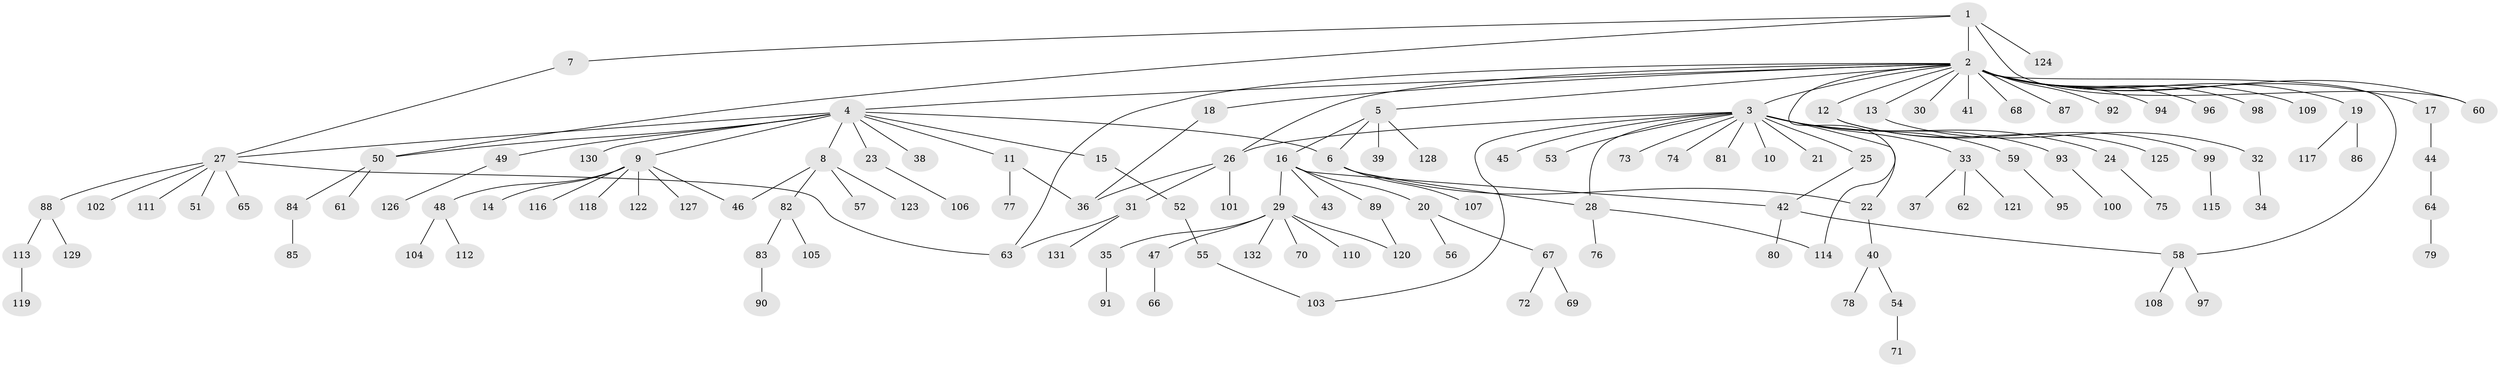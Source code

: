 // coarse degree distribution, {5: 0.030612244897959183, 22: 0.01020408163265306, 17: 0.01020408163265306, 14: 0.01020408163265306, 4: 0.05102040816326531, 6: 0.02040816326530612, 7: 0.02040816326530612, 1: 0.6020408163265306, 2: 0.17346938775510204, 3: 0.07142857142857142}
// Generated by graph-tools (version 1.1) at 2025/23/03/03/25 07:23:53]
// undirected, 132 vertices, 148 edges
graph export_dot {
graph [start="1"]
  node [color=gray90,style=filled];
  1;
  2;
  3;
  4;
  5;
  6;
  7;
  8;
  9;
  10;
  11;
  12;
  13;
  14;
  15;
  16;
  17;
  18;
  19;
  20;
  21;
  22;
  23;
  24;
  25;
  26;
  27;
  28;
  29;
  30;
  31;
  32;
  33;
  34;
  35;
  36;
  37;
  38;
  39;
  40;
  41;
  42;
  43;
  44;
  45;
  46;
  47;
  48;
  49;
  50;
  51;
  52;
  53;
  54;
  55;
  56;
  57;
  58;
  59;
  60;
  61;
  62;
  63;
  64;
  65;
  66;
  67;
  68;
  69;
  70;
  71;
  72;
  73;
  74;
  75;
  76;
  77;
  78;
  79;
  80;
  81;
  82;
  83;
  84;
  85;
  86;
  87;
  88;
  89;
  90;
  91;
  92;
  93;
  94;
  95;
  96;
  97;
  98;
  99;
  100;
  101;
  102;
  103;
  104;
  105;
  106;
  107;
  108;
  109;
  110;
  111;
  112;
  113;
  114;
  115;
  116;
  117;
  118;
  119;
  120;
  121;
  122;
  123;
  124;
  125;
  126;
  127;
  128;
  129;
  130;
  131;
  132;
  1 -- 2;
  1 -- 7;
  1 -- 50;
  1 -- 60;
  1 -- 124;
  2 -- 3;
  2 -- 4;
  2 -- 5;
  2 -- 12;
  2 -- 13;
  2 -- 17;
  2 -- 18;
  2 -- 19;
  2 -- 26;
  2 -- 30;
  2 -- 41;
  2 -- 58;
  2 -- 60;
  2 -- 63;
  2 -- 68;
  2 -- 87;
  2 -- 92;
  2 -- 94;
  2 -- 96;
  2 -- 98;
  2 -- 109;
  2 -- 114;
  3 -- 10;
  3 -- 21;
  3 -- 22;
  3 -- 24;
  3 -- 25;
  3 -- 26;
  3 -- 28;
  3 -- 33;
  3 -- 45;
  3 -- 53;
  3 -- 59;
  3 -- 73;
  3 -- 74;
  3 -- 81;
  3 -- 93;
  3 -- 103;
  4 -- 6;
  4 -- 8;
  4 -- 9;
  4 -- 11;
  4 -- 15;
  4 -- 23;
  4 -- 27;
  4 -- 38;
  4 -- 49;
  4 -- 50;
  4 -- 130;
  5 -- 6;
  5 -- 16;
  5 -- 39;
  5 -- 128;
  6 -- 22;
  6 -- 28;
  6 -- 107;
  7 -- 27;
  8 -- 46;
  8 -- 57;
  8 -- 82;
  8 -- 123;
  9 -- 14;
  9 -- 46;
  9 -- 48;
  9 -- 116;
  9 -- 118;
  9 -- 122;
  9 -- 127;
  11 -- 36;
  11 -- 77;
  12 -- 99;
  12 -- 125;
  13 -- 32;
  15 -- 52;
  16 -- 20;
  16 -- 29;
  16 -- 42;
  16 -- 43;
  16 -- 89;
  17 -- 44;
  18 -- 36;
  19 -- 86;
  19 -- 117;
  20 -- 56;
  20 -- 67;
  22 -- 40;
  23 -- 106;
  24 -- 75;
  25 -- 42;
  26 -- 31;
  26 -- 36;
  26 -- 101;
  27 -- 51;
  27 -- 63;
  27 -- 65;
  27 -- 88;
  27 -- 102;
  27 -- 111;
  28 -- 76;
  28 -- 114;
  29 -- 35;
  29 -- 47;
  29 -- 70;
  29 -- 110;
  29 -- 120;
  29 -- 132;
  31 -- 63;
  31 -- 131;
  32 -- 34;
  33 -- 37;
  33 -- 62;
  33 -- 121;
  35 -- 91;
  40 -- 54;
  40 -- 78;
  42 -- 58;
  42 -- 80;
  44 -- 64;
  47 -- 66;
  48 -- 104;
  48 -- 112;
  49 -- 126;
  50 -- 61;
  50 -- 84;
  52 -- 55;
  54 -- 71;
  55 -- 103;
  58 -- 97;
  58 -- 108;
  59 -- 95;
  64 -- 79;
  67 -- 69;
  67 -- 72;
  82 -- 83;
  82 -- 105;
  83 -- 90;
  84 -- 85;
  88 -- 113;
  88 -- 129;
  89 -- 120;
  93 -- 100;
  99 -- 115;
  113 -- 119;
}
